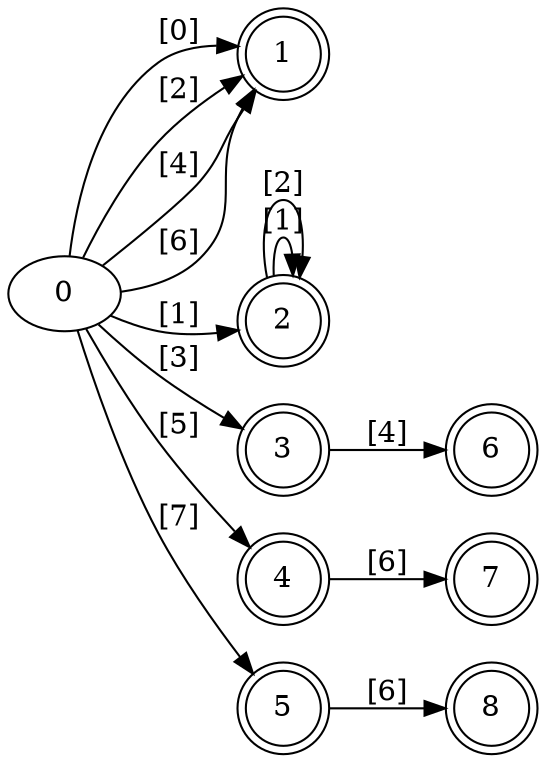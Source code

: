 digraph DFA {
rankdir = LR
1 [shape = doublecircle]
2 [shape = doublecircle]
3 [shape = doublecircle]
4 [shape = doublecircle]
5 [shape = doublecircle]
6 [shape = doublecircle]
7 [shape = doublecircle]
8 [shape = doublecircle]
0 -> 1 [label="[0]"]
0 -> 2 [label="[1]"]
0 -> 1 [label="[2]"]
0 -> 3 [label="[3]"]
0 -> 1 [label="[4]"]
0 -> 4 [label="[5]"]
0 -> 1 [label="[6]"]
0 -> 5 [label="[7]"]
2 -> 2 [label="[1]"]
2 -> 2 [label="[2]"]
3 -> 6 [label="[4]"]
4 -> 7 [label="[6]"]
5 -> 8 [label="[6]"]
}

